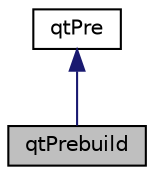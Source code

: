 digraph "qtPrebuild"
{
  edge [fontname="Helvetica",fontsize="10",labelfontname="Helvetica",labelfontsize="10"];
  node [fontname="Helvetica",fontsize="10",shape=record];
  Node2 [label="qtPrebuild",height=0.2,width=0.4,color="black", fillcolor="grey75", style="filled", fontcolor="black"];
  Node3 -> Node2 [dir="back",color="midnightblue",fontsize="10",style="solid",fontname="Helvetica"];
  Node3 [label="qtPre",height=0.2,width=0.4,color="black", fillcolor="white", style="filled",URL="$classqt_pre.html",tooltip="The class that is used to detect Qt libraries. "];
}
